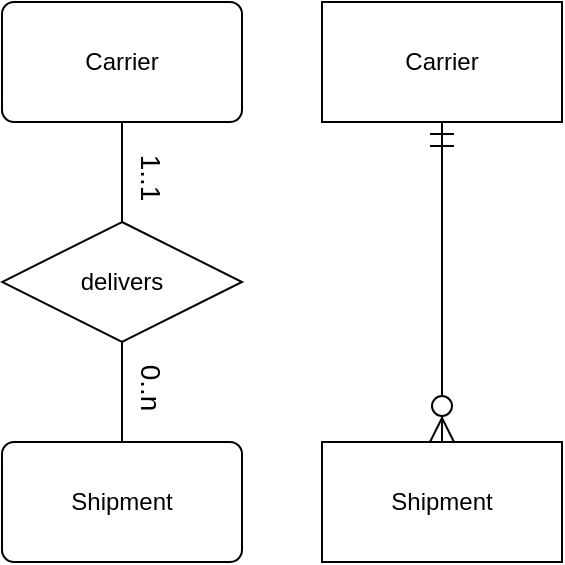 <mxfile version="13.7.7" type="device"><diagram id="TxJk55Wxsk-UhWCl0xqG" name="Page-1"><mxGraphModel dx="1038" dy="636" grid="1" gridSize="10" guides="1" tooltips="1" connect="1" arrows="1" fold="1" page="1" pageScale="1" pageWidth="850" pageHeight="1100" math="0" shadow="0"><root><mxCell id="0"/><mxCell id="1" parent="0"/><mxCell id="8En5uyOy1bNS9IfwJ0VA-8" style="edgeStyle=orthogonalEdgeStyle;rounded=0;orthogonalLoop=1;jettySize=auto;html=1;endArrow=none;endFill=0;" parent="1" source="8En5uyOy1bNS9IfwJ0VA-4" target="8En5uyOy1bNS9IfwJ0VA-5" edge="1"><mxGeometry relative="1" as="geometry"/></mxCell><mxCell id="8En5uyOy1bNS9IfwJ0VA-4" value="delivers" style="shape=rhombus;perimeter=rhombusPerimeter;whiteSpace=wrap;html=1;align=center;" parent="1" vertex="1"><mxGeometry x="370" y="270" width="120" height="60" as="geometry"/></mxCell><mxCell id="8En5uyOy1bNS9IfwJ0VA-5" value="Shipment" style="rounded=1;arcSize=10;whiteSpace=wrap;html=1;align=center;" parent="1" vertex="1"><mxGeometry x="370" y="380" width="120" height="60" as="geometry"/></mxCell><mxCell id="8En5uyOy1bNS9IfwJ0VA-7" style="edgeStyle=orthogonalEdgeStyle;rounded=0;orthogonalLoop=1;jettySize=auto;html=1;endArrow=none;endFill=0;" parent="1" source="8En5uyOy1bNS9IfwJ0VA-6" target="8En5uyOy1bNS9IfwJ0VA-4" edge="1"><mxGeometry relative="1" as="geometry"/></mxCell><mxCell id="8En5uyOy1bNS9IfwJ0VA-6" value="Carrier" style="rounded=1;arcSize=10;whiteSpace=wrap;html=1;align=center;" parent="1" vertex="1"><mxGeometry x="370" y="160" width="120" height="60" as="geometry"/></mxCell><mxCell id="WnW4Dc-H1-FN8BQpwKWU-1" value="&lt;font style=&quot;font-size: 14px&quot;&gt;0..n&lt;/font&gt;" style="text;html=1;strokeColor=none;fillColor=none;align=center;verticalAlign=middle;whiteSpace=wrap;rounded=0;rotation=90;" vertex="1" parent="1"><mxGeometry x="427.5" y="342.5" width="35" height="20" as="geometry"/></mxCell><mxCell id="WnW4Dc-H1-FN8BQpwKWU-2" value="&lt;font style=&quot;font-size: 14px&quot;&gt;1..1&lt;/font&gt;" style="text;html=1;strokeColor=none;fillColor=none;align=center;verticalAlign=middle;whiteSpace=wrap;rounded=0;rotation=90;" vertex="1" parent="1"><mxGeometry x="427.5" y="237.5" width="35" height="20" as="geometry"/></mxCell><mxCell id="WnW4Dc-H1-FN8BQpwKWU-6" style="edgeStyle=orthogonalEdgeStyle;rounded=0;orthogonalLoop=1;jettySize=auto;html=1;entryX=0.5;entryY=0;entryDx=0;entryDy=0;startArrow=ERmandOne;startFill=0;endArrow=ERzeroToMany;endFill=1;endSize=10;startSize=10;" edge="1" parent="1" source="WnW4Dc-H1-FN8BQpwKWU-4" target="WnW4Dc-H1-FN8BQpwKWU-5"><mxGeometry relative="1" as="geometry"/></mxCell><mxCell id="WnW4Dc-H1-FN8BQpwKWU-4" value="Carrier" style="whiteSpace=wrap;html=1;align=center;" vertex="1" parent="1"><mxGeometry x="530" y="160" width="120" height="60" as="geometry"/></mxCell><mxCell id="WnW4Dc-H1-FN8BQpwKWU-5" value="Shipment" style="whiteSpace=wrap;html=1;align=center;" vertex="1" parent="1"><mxGeometry x="530" y="380" width="120" height="60" as="geometry"/></mxCell></root></mxGraphModel></diagram></mxfile>